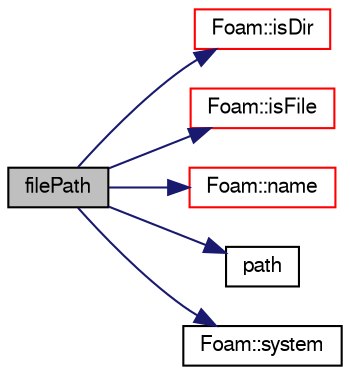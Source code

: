 digraph "filePath"
{
  bgcolor="transparent";
  edge [fontname="FreeSans",fontsize="10",labelfontname="FreeSans",labelfontsize="10"];
  node [fontname="FreeSans",fontsize="10",shape=record];
  rankdir="LR";
  Node19293 [label="filePath",height=0.2,width=0.4,color="black", fillcolor="grey75", style="filled", fontcolor="black"];
  Node19293 -> Node19294 [color="midnightblue",fontsize="10",style="solid",fontname="FreeSans"];
  Node19294 [label="Foam::isDir",height=0.2,width=0.4,color="red",URL="$a21124.html#a9c9cf5d33b9c5961f835aefe5d860c5a",tooltip="Does the name exist as a DIRECTORY in the file system? "];
  Node19293 -> Node19300 [color="midnightblue",fontsize="10",style="solid",fontname="FreeSans"];
  Node19300 [label="Foam::isFile",height=0.2,width=0.4,color="red",URL="$a21124.html#a1cf13d004cf482571af182540a8d1526",tooltip="Does the name exist as a FILE in the file system? "];
  Node19293 -> Node19301 [color="midnightblue",fontsize="10",style="solid",fontname="FreeSans"];
  Node19301 [label="Foam::name",height=0.2,width=0.4,color="red",URL="$a21124.html#adcb0df2bd4953cb6bb390272d8263c3a",tooltip="Return a string representation of a complex. "];
  Node19293 -> Node19304 [color="midnightblue",fontsize="10",style="solid",fontname="FreeSans"];
  Node19304 [label="path",height=0.2,width=0.4,color="black",URL="$a19364.html#ad8adfaf80503dc99cbb14bf07bf1eb22"];
  Node19293 -> Node19305 [color="midnightblue",fontsize="10",style="solid",fontname="FreeSans"];
  Node19305 [label="Foam::system",height=0.2,width=0.4,color="black",URL="$a21124.html#a08486711870135b87b73161e8f2fa4ed",tooltip="Execute the specified command. "];
}
